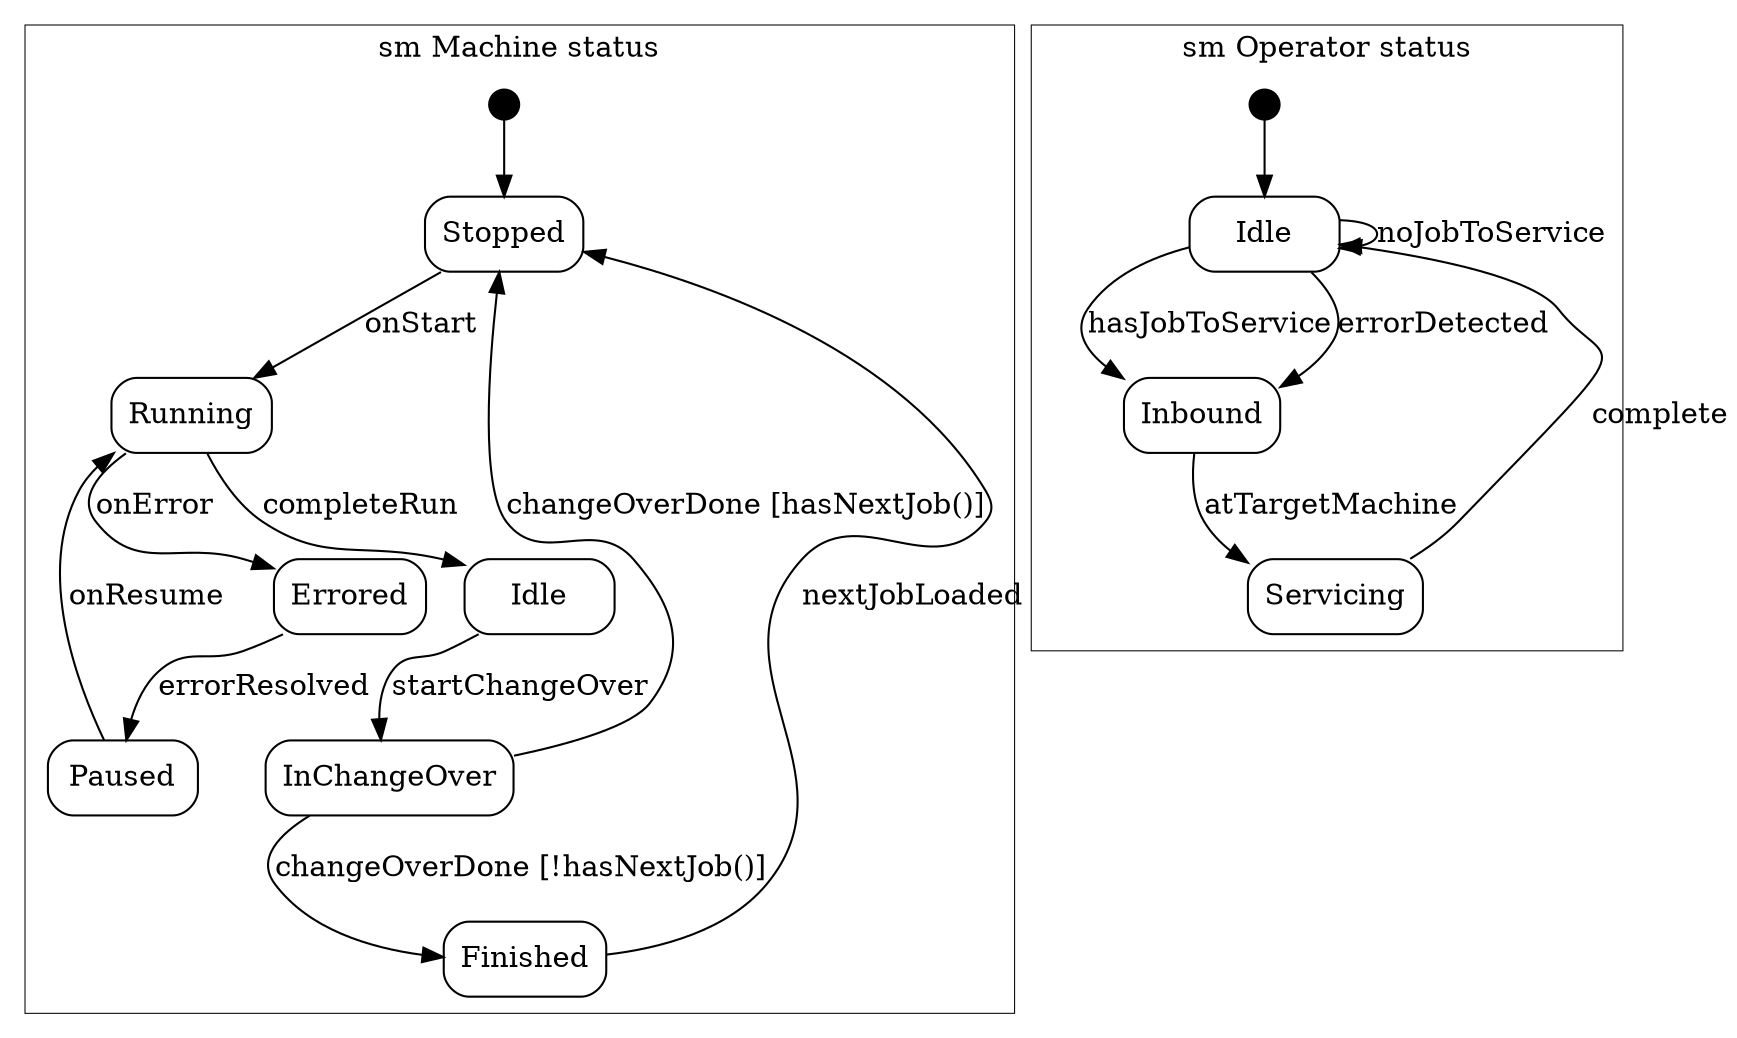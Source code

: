 // Code generated by Umple 1.30.2.5248.dba0a5744

digraph "umpleFile" {
  compound = true;
  size="80,10"

  // Class: Machine

    // Top and Bottom Level StateMachine: status
    
     subgraph clusterMachine_status {
      label = "sm Machine status";
      penwidth=0.5;
        
    // Start states are shown as a black circle
    node [shape = point, fillcolor="black", width=0.2 ];
    start_Machine_status [ tooltip = "Class Machine, SM status, State start" ];
    
        
    // Format for normal states
    node [shape = rectangle, width=1,style=rounded];
    
      // State: Stopped

      Machine_status_Stopped [label = Stopped, tooltip = "Class Machine, SM status, State Stopped&#13;Entry:
   isRunning = false;"];
      // End State: Stopped

      // State: Running

      Machine_status_Running [label = Running, tooltip = "Class Machine, SM status, State Running"];
      // End State: Running

      // State: Idle

      Machine_status_Idle [label = Idle, tooltip = "Class Machine, SM status, State Idle"];
      // End State: Idle

      // State: InChangeOver

      Machine_status_InChangeOver [label = InChangeOver, tooltip = "Class Machine, SM status, State InChangeOver"];
      // End State: InChangeOver

      // State: Finished

      Machine_status_Finished [label = Finished, tooltip = "Class Machine, SM status, State Finished"];
      // End State: Finished

      // State: Errored

      Machine_status_Errored [label = Errored, tooltip = "Class Machine, SM status, State Errored"];
      // End State: Errored

      // State: Paused

      Machine_status_Paused [label = Paused, tooltip = "Class Machine, SM status, State Paused"];
      // End State: Paused
    // End Top and Bottom Level StateMachine: status
  }

  // Class: Job

  // Class: Operator

    // Top and Bottom Level StateMachine: status
    
     subgraph clusterOperator_status {
      label = "sm Operator status";
      penwidth=0.5;
        
    // Start states are shown as a black circle
    node [shape = point, fillcolor="black", width=0.2 ];
    start_Operator_status [ tooltip = "Class Operator, SM status, State start" ];
    
        
    // Format for normal states
    node [shape = rectangle, width=1,style=rounded];
    
      // State: Idle

      Operator_status_Idle [label = Idle, tooltip = "Class Operator, SM status, State Idle"];
      // End State: Idle

      // State: Inbound

      Operator_status_Inbound [label = Inbound, tooltip = "Class Operator, SM status, State Inbound"];
      // End State: Inbound

      // State: Servicing

      Operator_status_Servicing [label = Servicing, tooltip = "Class Operator, SM status, State Servicing"];
      // End State: Servicing
    // End Top and Bottom Level StateMachine: status
  }

  // Class: Floor

  // Class: Shop

  // Class: Schedule

  // Class: OutputSchedule

  // Class: InputSchedule

  // Class: Scheduler

  // All transitions
    start_Machine_status -> Machine_status_Stopped [  tooltip = "start to Stopped" ] ;
    Machine_status_InChangeOver -> Machine_status_Stopped [  label = "changeOverDone [hasNextJob()]", tooltip = "From InChangeOver to Stopped on changeOverDone&#13;Guard:  [hasNextJob()]" ] ;
  
  Machine_status_Finished -> Machine_status_Stopped [  label = "nextJobLoaded", tooltip = "From Finished to Stopped on nextJobLoaded" ] ;
  
  Machine_status_Stopped -> Machine_status_Running [  label = "onStart", tooltip = "From Stopped to Running on onStart" ] ;
  
  Machine_status_Paused -> Machine_status_Running [  label = "onResume", tooltip = "From Paused to Running on onResume" ] ;
  
  Machine_status_Running -> Machine_status_Idle [  label = "completeRun", tooltip = "From Running to Idle on completeRun" ] ;
  
  Machine_status_Idle -> Machine_status_InChangeOver [  label = "startChangeOver", tooltip = "From Idle to InChangeOver on startChangeOver" ] ;
  
  Machine_status_InChangeOver -> Machine_status_Finished [  label = "changeOverDone [!hasNextJob()]", tooltip = "From InChangeOver to Finished on changeOverDone&#13;Guard:  [!hasNextJob()]" ] ;
  
  Machine_status_Running -> Machine_status_Errored [  label = "onError", tooltip = "From Running to Errored on onError" ] ;
  
  Machine_status_Errored -> Machine_status_Paused [  label = "errorResolved", tooltip = "From Errored to Paused on errorResolved" ] ;
  
  start_Operator_status -> Operator_status_Idle [  tooltip = "start to Idle" ] ;
    Operator_status_Idle -> Operator_status_Idle [  label = "noJobToService", tooltip = "From Idle to Idle on noJobToService" ] ;
  
  Operator_status_Servicing -> Operator_status_Idle [  label = "complete", tooltip = "From Servicing to Idle on complete" ] ;
  
  Operator_status_Idle -> Operator_status_Inbound [  label = "hasJobToService", tooltip = "From Idle to Inbound on hasJobToService" ] ;
  
  Operator_status_Idle -> Operator_status_Inbound [  label = "errorDetected", tooltip = "From Idle to Inbound on errorDetected" ] ;
  
  Operator_status_Inbound -> Operator_status_Servicing [  label = "atTargetMachine", tooltip = "From Inbound to Servicing on atTargetMachine" ] ;
  

}
